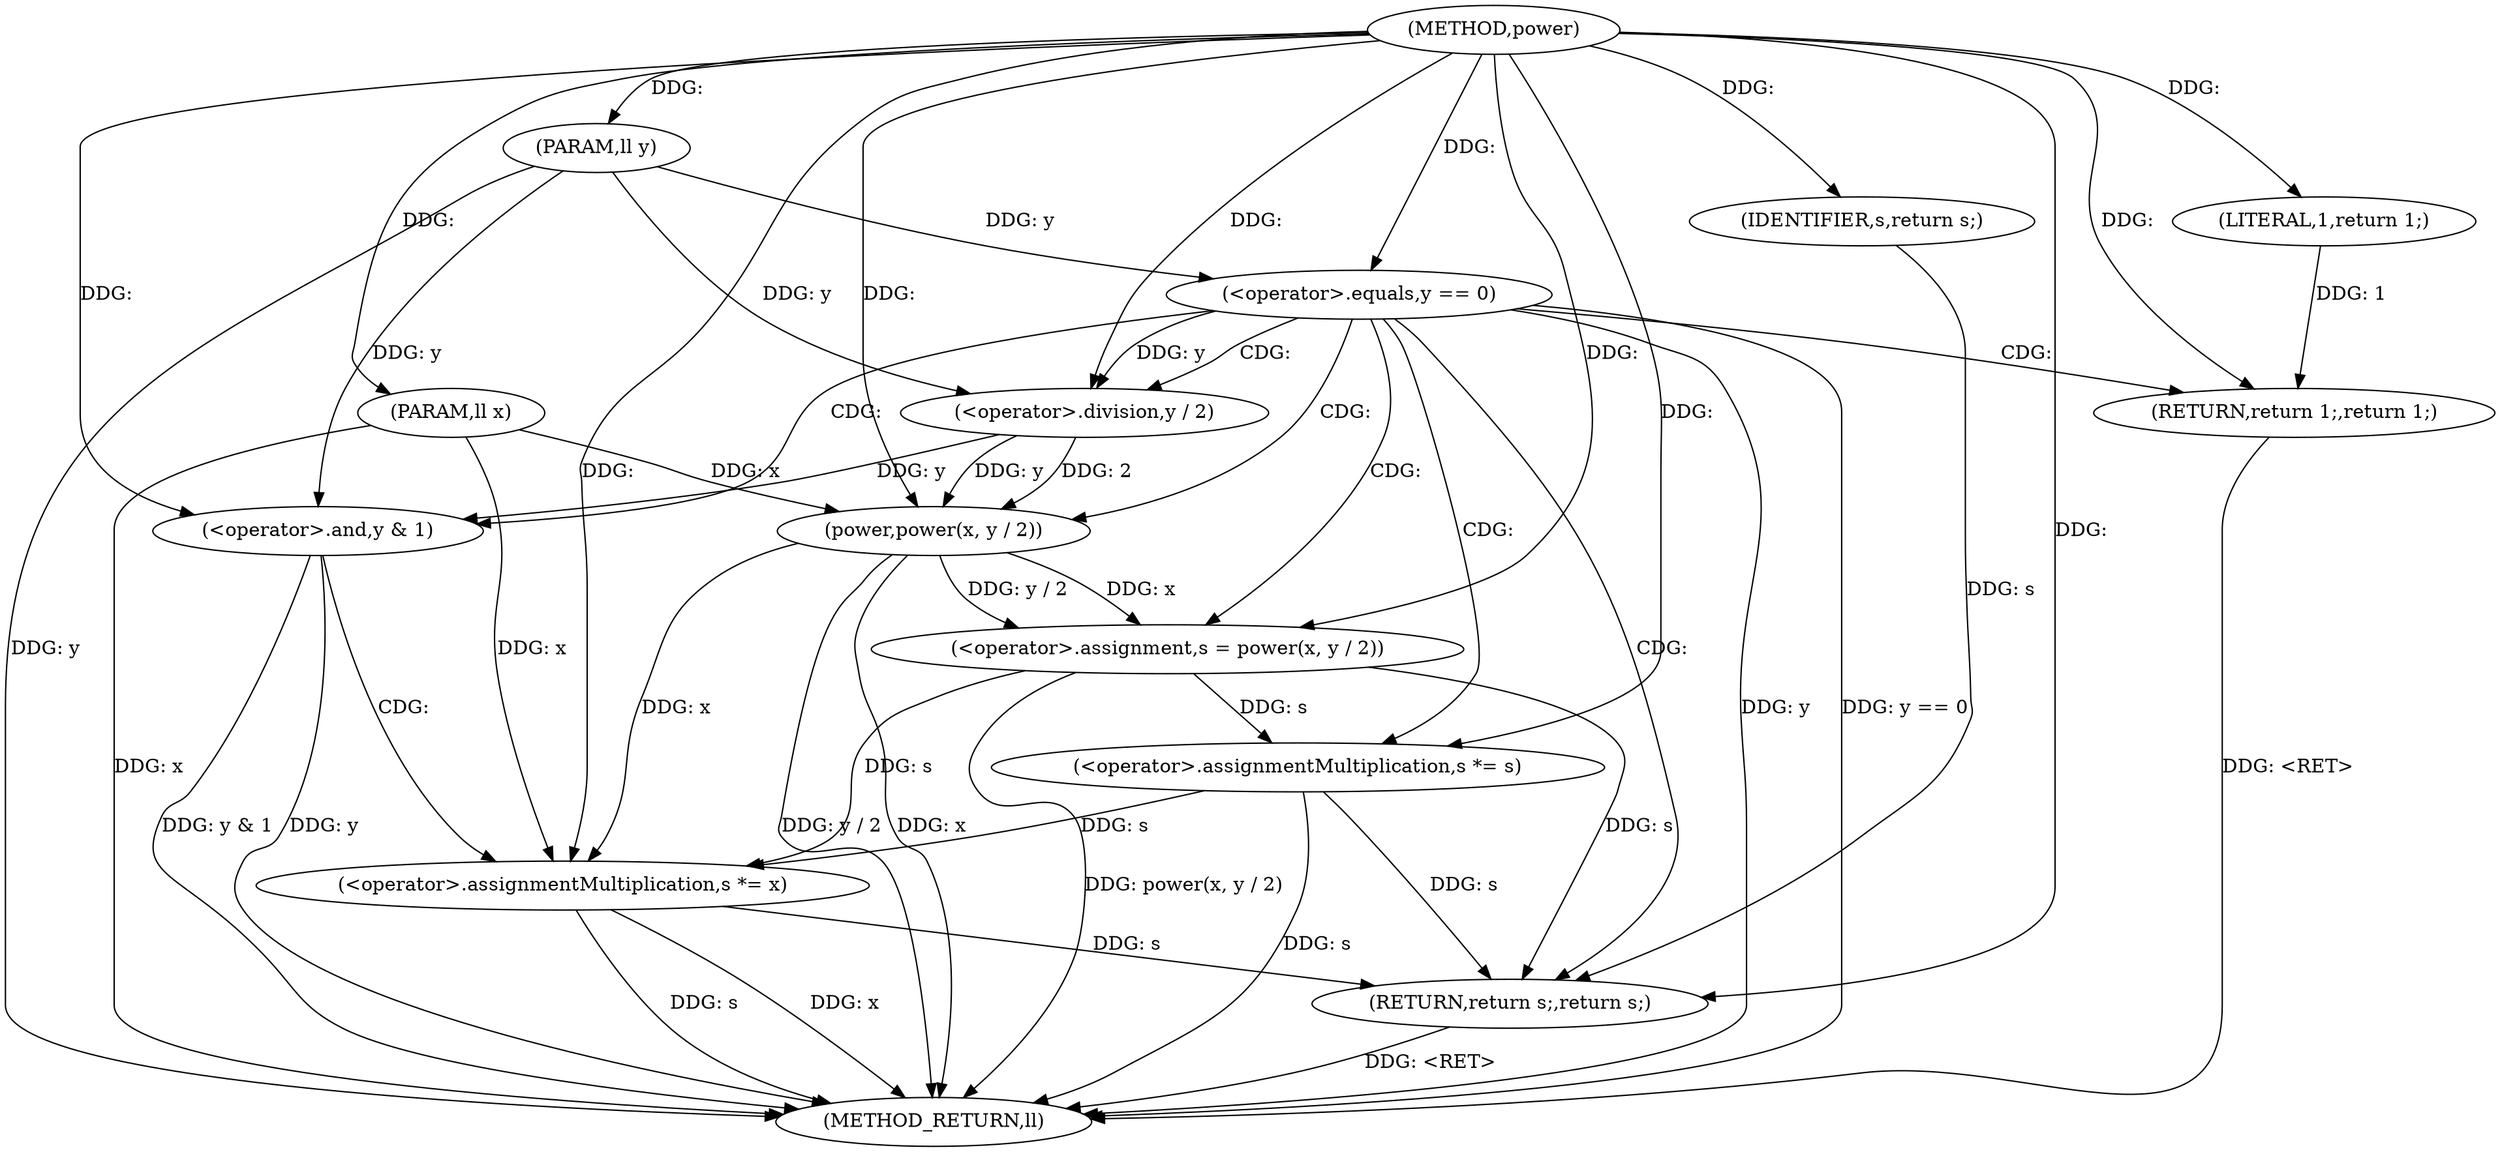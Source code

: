 digraph "power" {  
"1000104" [label = "(METHOD,power)" ]
"1000134" [label = "(METHOD_RETURN,ll)" ]
"1000105" [label = "(PARAM,ll x)" ]
"1000106" [label = "(PARAM,ll y)" ]
"1000115" [label = "(<operator>.assignment,s = power(x, y / 2))" ]
"1000122" [label = "(<operator>.assignmentMultiplication,s *= s)" ]
"1000132" [label = "(RETURN,return s;,return s;)" ]
"1000109" [label = "(<operator>.equals,y == 0)" ]
"1000112" [label = "(RETURN,return 1;,return 1;)" ]
"1000126" [label = "(<operator>.and,y & 1)" ]
"1000129" [label = "(<operator>.assignmentMultiplication,s *= x)" ]
"1000133" [label = "(IDENTIFIER,s,return s;)" ]
"1000113" [label = "(LITERAL,1,return 1;)" ]
"1000117" [label = "(power,power(x, y / 2))" ]
"1000119" [label = "(<operator>.division,y / 2)" ]
  "1000112" -> "1000134"  [ label = "DDG: <RET>"] 
  "1000105" -> "1000134"  [ label = "DDG: x"] 
  "1000106" -> "1000134"  [ label = "DDG: y"] 
  "1000109" -> "1000134"  [ label = "DDG: y"] 
  "1000109" -> "1000134"  [ label = "DDG: y == 0"] 
  "1000117" -> "1000134"  [ label = "DDG: x"] 
  "1000117" -> "1000134"  [ label = "DDG: y / 2"] 
  "1000115" -> "1000134"  [ label = "DDG: power(x, y / 2)"] 
  "1000122" -> "1000134"  [ label = "DDG: s"] 
  "1000126" -> "1000134"  [ label = "DDG: y"] 
  "1000126" -> "1000134"  [ label = "DDG: y & 1"] 
  "1000129" -> "1000134"  [ label = "DDG: s"] 
  "1000129" -> "1000134"  [ label = "DDG: x"] 
  "1000132" -> "1000134"  [ label = "DDG: <RET>"] 
  "1000104" -> "1000105"  [ label = "DDG: "] 
  "1000104" -> "1000106"  [ label = "DDG: "] 
  "1000117" -> "1000115"  [ label = "DDG: x"] 
  "1000117" -> "1000115"  [ label = "DDG: y / 2"] 
  "1000115" -> "1000122"  [ label = "DDG: s"] 
  "1000104" -> "1000122"  [ label = "DDG: "] 
  "1000133" -> "1000132"  [ label = "DDG: s"] 
  "1000122" -> "1000132"  [ label = "DDG: s"] 
  "1000129" -> "1000132"  [ label = "DDG: s"] 
  "1000115" -> "1000132"  [ label = "DDG: s"] 
  "1000104" -> "1000132"  [ label = "DDG: "] 
  "1000113" -> "1000112"  [ label = "DDG: 1"] 
  "1000104" -> "1000112"  [ label = "DDG: "] 
  "1000104" -> "1000115"  [ label = "DDG: "] 
  "1000117" -> "1000129"  [ label = "DDG: x"] 
  "1000105" -> "1000129"  [ label = "DDG: x"] 
  "1000104" -> "1000129"  [ label = "DDG: "] 
  "1000104" -> "1000133"  [ label = "DDG: "] 
  "1000106" -> "1000109"  [ label = "DDG: y"] 
  "1000104" -> "1000109"  [ label = "DDG: "] 
  "1000104" -> "1000113"  [ label = "DDG: "] 
  "1000105" -> "1000117"  [ label = "DDG: x"] 
  "1000104" -> "1000117"  [ label = "DDG: "] 
  "1000119" -> "1000117"  [ label = "DDG: y"] 
  "1000119" -> "1000117"  [ label = "DDG: 2"] 
  "1000119" -> "1000126"  [ label = "DDG: y"] 
  "1000106" -> "1000126"  [ label = "DDG: y"] 
  "1000104" -> "1000126"  [ label = "DDG: "] 
  "1000122" -> "1000129"  [ label = "DDG: s"] 
  "1000115" -> "1000129"  [ label = "DDG: s"] 
  "1000109" -> "1000119"  [ label = "DDG: y"] 
  "1000106" -> "1000119"  [ label = "DDG: y"] 
  "1000104" -> "1000119"  [ label = "DDG: "] 
  "1000109" -> "1000132"  [ label = "CDG: "] 
  "1000109" -> "1000112"  [ label = "CDG: "] 
  "1000109" -> "1000119"  [ label = "CDG: "] 
  "1000109" -> "1000115"  [ label = "CDG: "] 
  "1000109" -> "1000117"  [ label = "CDG: "] 
  "1000109" -> "1000122"  [ label = "CDG: "] 
  "1000109" -> "1000126"  [ label = "CDG: "] 
  "1000126" -> "1000129"  [ label = "CDG: "] 
}
